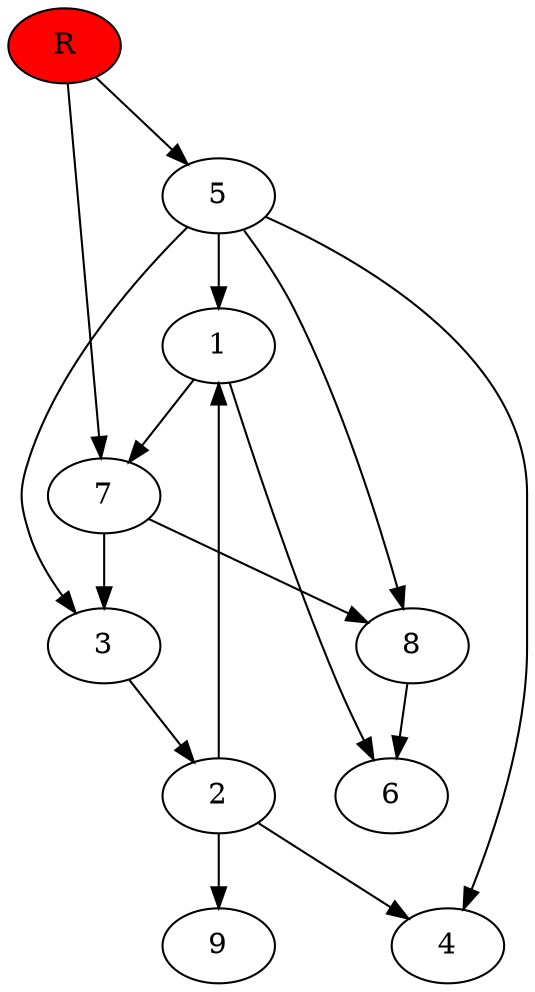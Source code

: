 digraph prb15369 {
	1
	2
	3
	4
	5
	6
	7
	8
	R [fillcolor="#ff0000" style=filled]
	1 -> 6
	1 -> 7
	2 -> 1
	2 -> 4
	2 -> 9
	3 -> 2
	5 -> 1
	5 -> 3
	5 -> 4
	5 -> 8
	7 -> 3
	7 -> 8
	8 -> 6
	R -> 5
	R -> 7
}
